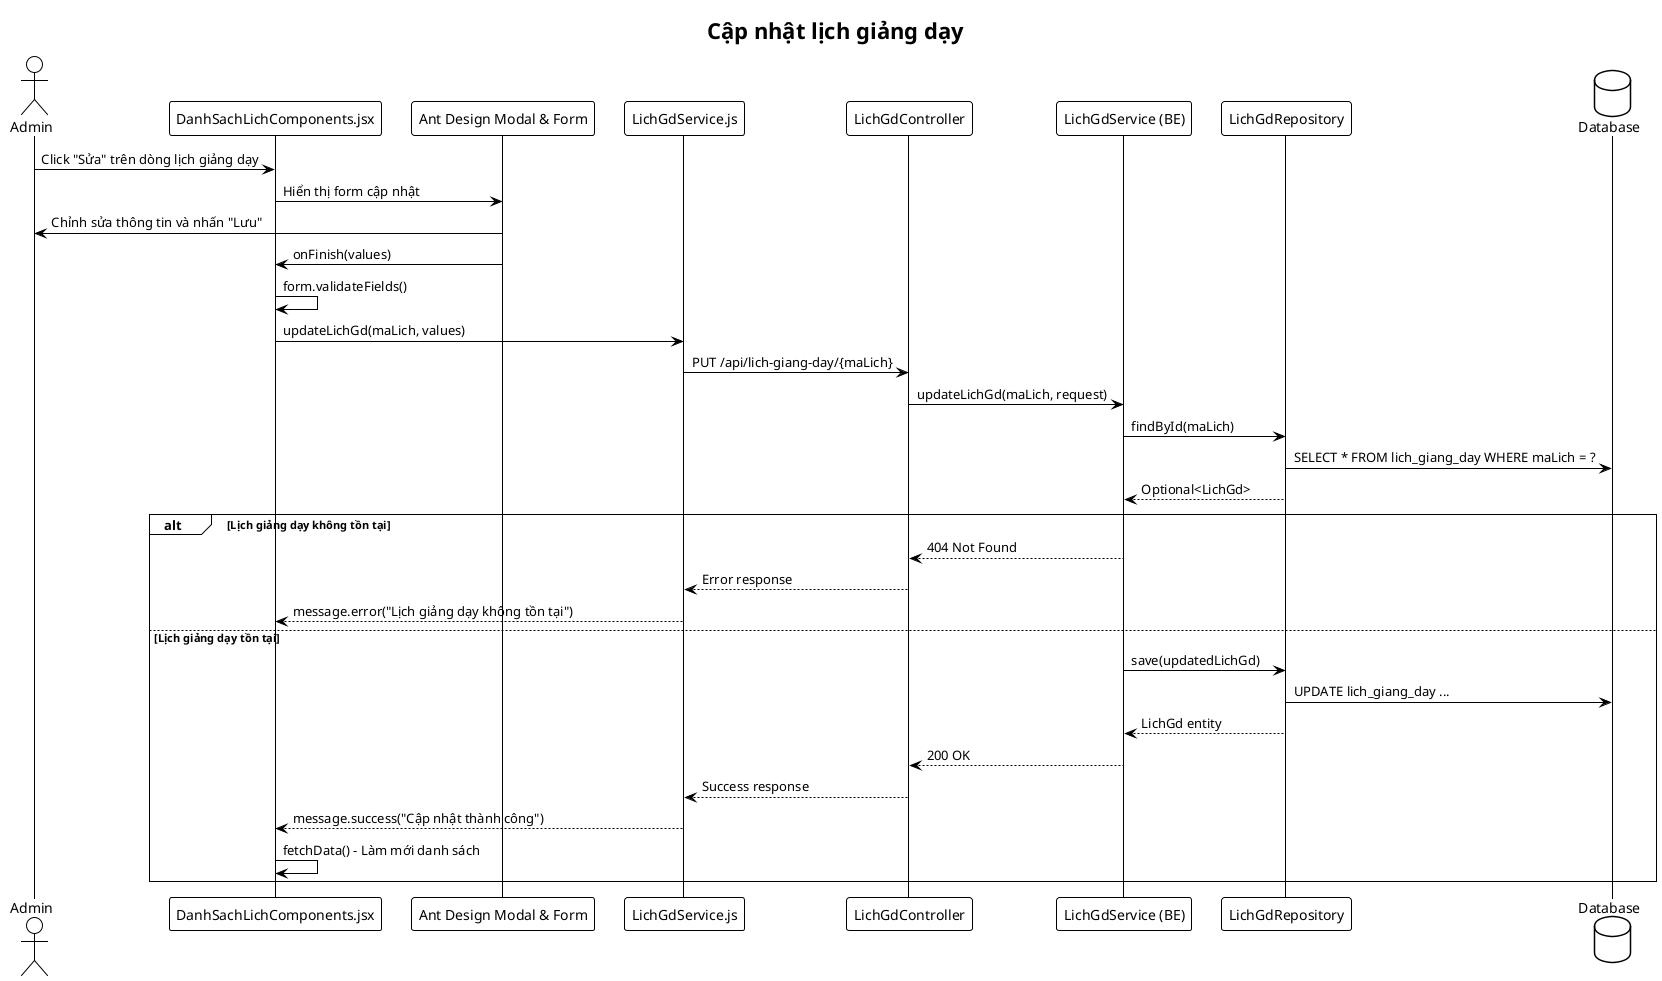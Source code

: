 @startuml
!theme plain
title Cập nhật lịch giảng dạy

actor "Admin" as admin
participant "DanhSachLichComponents.jsx" as component
participant "Ant Design Modal & Form" as modal
participant "LichGdService.js" as lichGdService
participant "LichGdController" as controller
participant "LichGdService (BE)" as service
participant "LichGdRepository" as repository
database "Database" as db

admin -> component: Click "Sửa" trên dòng lịch giảng dạy
component -> modal: Hiển thị form cập nhật
modal -> admin: Chỉnh sửa thông tin và nhấn "Lưu"
modal -> component: onFinish(values)
component -> component: form.validateFields()
component -> lichGdService: updateLichGd(maLich, values)
lichGdService -> controller: PUT /api/lich-giang-day/{maLich}
controller -> service: updateLichGd(maLich, request)
service -> repository: findById(maLich)
repository -> db: SELECT * FROM lich_giang_day WHERE maLich = ?
repository --> service: Optional<LichGd>
alt Lịch giảng dạy không tồn tại
    service --> controller: 404 Not Found
    controller --> lichGdService: Error response
    lichGdService --> component: message.error("Lịch giảng dạy không tồn tại")
else Lịch giảng dạy tồn tại
    service -> repository: save(updatedLichGd)
    repository -> db: UPDATE lich_giang_day ...
    repository --> service: LichGd entity
    service --> controller: 200 OK
    controller --> lichGdService: Success response
    lichGdService --> component: message.success("Cập nhật thành công")
    component -> component: fetchData() - Làm mới danh sách
end
@enduml 